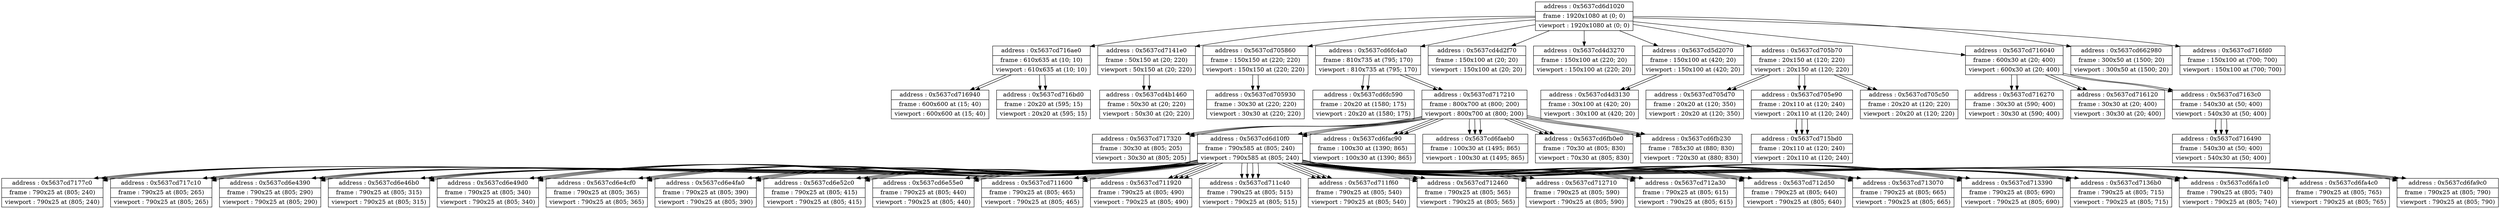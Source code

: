 digraph {
	node [shape=record]
	node0x5637cd6fc590 [label = "{address : 0x5637cd6fc590 |frame : 20x20 at (1580; 175) |viewport : 20x20 at (1580; 175)}"];

	node0x5637cd717210 [label = "{address : 0x5637cd717210 |frame : 800x700 at (800; 200) |viewport : 800x700 at (800; 200)}"];

	 node0x5637cd717210 -> node0x5637cd717320 [color=black];
	node0x5637cd717320 [label = "{address : 0x5637cd717320 |frame : 30x30 at (805; 205) |viewport : 30x30 at (805; 205)}"];

	 node0x5637cd717210 -> node0x5637cd6d10f0 [color=black];
	node0x5637cd6d10f0 [label = "{address : 0x5637cd6d10f0 |frame : 790x585 at (805; 240) |viewport : 790x585 at (805; 240)}"];

	 node0x5637cd6d10f0 -> node0x5637cd7177c0 [color=black];
	node0x5637cd7177c0 [label = "{address : 0x5637cd7177c0 |frame : 790x25 at (805; 240) |viewport : 790x25 at (805; 240)}"];

	 node0x5637cd6d10f0 -> node0x5637cd717c10 [color=black];
	node0x5637cd717c10 [label = "{address : 0x5637cd717c10 |frame : 790x25 at (805; 265) |viewport : 790x25 at (805; 265)}"];

	 node0x5637cd6d10f0 -> node0x5637cd6e4390 [color=black];
	node0x5637cd6e4390 [label = "{address : 0x5637cd6e4390 |frame : 790x25 at (805; 290) |viewport : 790x25 at (805; 290)}"];

	 node0x5637cd6d10f0 -> node0x5637cd6e46b0 [color=black];
	node0x5637cd6e46b0 [label = "{address : 0x5637cd6e46b0 |frame : 790x25 at (805; 315) |viewport : 790x25 at (805; 315)}"];

	 node0x5637cd6d10f0 -> node0x5637cd6e49d0 [color=black];
	node0x5637cd6e49d0 [label = "{address : 0x5637cd6e49d0 |frame : 790x25 at (805; 340) |viewport : 790x25 at (805; 340)}"];

	 node0x5637cd6d10f0 -> node0x5637cd6e4cf0 [color=black];
	node0x5637cd6e4cf0 [label = "{address : 0x5637cd6e4cf0 |frame : 790x25 at (805; 365) |viewport : 790x25 at (805; 365)}"];

	 node0x5637cd6d10f0 -> node0x5637cd6e4fa0 [color=black];
	node0x5637cd6e4fa0 [label = "{address : 0x5637cd6e4fa0 |frame : 790x25 at (805; 390) |viewport : 790x25 at (805; 390)}"];

	 node0x5637cd6d10f0 -> node0x5637cd6e52c0 [color=black];
	node0x5637cd6e52c0 [label = "{address : 0x5637cd6e52c0 |frame : 790x25 at (805; 415) |viewport : 790x25 at (805; 415)}"];

	 node0x5637cd6d10f0 -> node0x5637cd6e55e0 [color=black];
	node0x5637cd6e55e0 [label = "{address : 0x5637cd6e55e0 |frame : 790x25 at (805; 440) |viewport : 790x25 at (805; 440)}"];

	 node0x5637cd6d10f0 -> node0x5637cd711600 [color=black];
	node0x5637cd711600 [label = "{address : 0x5637cd711600 |frame : 790x25 at (805; 465) |viewport : 790x25 at (805; 465)}"];

	 node0x5637cd6d10f0 -> node0x5637cd711920 [color=black];
	node0x5637cd711920 [label = "{address : 0x5637cd711920 |frame : 790x25 at (805; 490) |viewport : 790x25 at (805; 490)}"];

	 node0x5637cd6d10f0 -> node0x5637cd711c40 [color=black];
	node0x5637cd711c40 [label = "{address : 0x5637cd711c40 |frame : 790x25 at (805; 515) |viewport : 790x25 at (805; 515)}"];

	 node0x5637cd6d10f0 -> node0x5637cd711f60 [color=black];
	node0x5637cd711f60 [label = "{address : 0x5637cd711f60 |frame : 790x25 at (805; 540) |viewport : 790x25 at (805; 540)}"];

	 node0x5637cd6d10f0 -> node0x5637cd712460 [color=black];
	node0x5637cd712460 [label = "{address : 0x5637cd712460 |frame : 790x25 at (805; 565) |viewport : 790x25 at (805; 565)}"];

	 node0x5637cd6d10f0 -> node0x5637cd712710 [color=black];
	node0x5637cd712710 [label = "{address : 0x5637cd712710 |frame : 790x25 at (805; 590) |viewport : 790x25 at (805; 590)}"];

	 node0x5637cd6d10f0 -> node0x5637cd712a30 [color=black];
	node0x5637cd712a30 [label = "{address : 0x5637cd712a30 |frame : 790x25 at (805; 615) |viewport : 790x25 at (805; 615)}"];

	 node0x5637cd6d10f0 -> node0x5637cd712d50 [color=black];
	node0x5637cd712d50 [label = "{address : 0x5637cd712d50 |frame : 790x25 at (805; 640) |viewport : 790x25 at (805; 640)}"];

	 node0x5637cd6d10f0 -> node0x5637cd713070 [color=black];
	node0x5637cd713070 [label = "{address : 0x5637cd713070 |frame : 790x25 at (805; 665) |viewport : 790x25 at (805; 665)}"];

	 node0x5637cd6d10f0 -> node0x5637cd713390 [color=black];
	node0x5637cd713390 [label = "{address : 0x5637cd713390 |frame : 790x25 at (805; 690) |viewport : 790x25 at (805; 690)}"];

	 node0x5637cd6d10f0 -> node0x5637cd7136b0 [color=black];
	node0x5637cd7136b0 [label = "{address : 0x5637cd7136b0 |frame : 790x25 at (805; 715) |viewport : 790x25 at (805; 715)}"];

	 node0x5637cd6d10f0 -> node0x5637cd6fa1c0 [color=black];
	node0x5637cd6fa1c0 [label = "{address : 0x5637cd6fa1c0 |frame : 790x25 at (805; 740) |viewport : 790x25 at (805; 740)}"];

	 node0x5637cd6d10f0 -> node0x5637cd6fa4c0 [color=black];
	node0x5637cd6fa4c0 [label = "{address : 0x5637cd6fa4c0 |frame : 790x25 at (805; 765) |viewport : 790x25 at (805; 765)}"];

	 node0x5637cd6d10f0 -> node0x5637cd6fa9c0 [color=black];
	node0x5637cd6fa9c0 [label = "{address : 0x5637cd6fa9c0 |frame : 790x25 at (805; 790) |viewport : 790x25 at (805; 790)}"];

	 node0x5637cd717210 -> node0x5637cd6fac90 [color=black];
	node0x5637cd6fac90 [label = "{address : 0x5637cd6fac90 |frame : 100x30 at (1390; 865) |viewport : 100x30 at (1390; 865)}"];

	 node0x5637cd717210 -> node0x5637cd6faeb0 [color=black];
	node0x5637cd6faeb0 [label = "{address : 0x5637cd6faeb0 |frame : 100x30 at (1495; 865) |viewport : 100x30 at (1495; 865)}"];

	 node0x5637cd717210 -> node0x5637cd6fb0e0 [color=black];
	node0x5637cd6fb0e0 [label = "{address : 0x5637cd6fb0e0 |frame : 70x30 at (805; 830) |viewport : 70x30 at (805; 830)}"];

	 node0x5637cd717210 -> node0x5637cd6fb230 [color=black];
	node0x5637cd6fb230 [label = "{address : 0x5637cd6fb230 |frame : 785x30 at (880; 830) |viewport : 720x30 at (880; 830)}"];

	node0x5637cd6fb0e0 [label = "{address : 0x5637cd6fb0e0 |frame : 70x30 at (805; 830) |viewport : 70x30 at (805; 830)}"];

	node0x5637cd6faeb0 [label = "{address : 0x5637cd6faeb0 |frame : 100x30 at (1495; 865) |viewport : 100x30 at (1495; 865)}"];

	node0x5637cd6fac90 [label = "{address : 0x5637cd6fac90 |frame : 100x30 at (1390; 865) |viewport : 100x30 at (1390; 865)}"];

	node0x5637cd6fa9c0 [label = "{address : 0x5637cd6fa9c0 |frame : 790x25 at (805; 790) |viewport : 790x25 at (805; 790)}"];

	node0x5637cd6fa4c0 [label = "{address : 0x5637cd6fa4c0 |frame : 790x25 at (805; 765) |viewport : 790x25 at (805; 765)}"];

	node0x5637cd7136b0 [label = "{address : 0x5637cd7136b0 |frame : 790x25 at (805; 715) |viewport : 790x25 at (805; 715)}"];

	node0x5637cd713070 [label = "{address : 0x5637cd713070 |frame : 790x25 at (805; 665) |viewport : 790x25 at (805; 665)}"];

	node0x5637cd712d50 [label = "{address : 0x5637cd712d50 |frame : 790x25 at (805; 640) |viewport : 790x25 at (805; 640)}"];

	node0x5637cd712a30 [label = "{address : 0x5637cd712a30 |frame : 790x25 at (805; 615) |viewport : 790x25 at (805; 615)}"];

	node0x5637cd711f60 [label = "{address : 0x5637cd711f60 |frame : 790x25 at (805; 540) |viewport : 790x25 at (805; 540)}"];

	node0x5637cd711c40 [label = "{address : 0x5637cd711c40 |frame : 790x25 at (805; 515) |viewport : 790x25 at (805; 515)}"];

	node0x5637cd711920 [label = "{address : 0x5637cd711920 |frame : 790x25 at (805; 490) |viewport : 790x25 at (805; 490)}"];

	node0x5637cd711600 [label = "{address : 0x5637cd711600 |frame : 790x25 at (805; 465) |viewport : 790x25 at (805; 465)}"];

	node0x5637cd6fa1c0 [label = "{address : 0x5637cd6fa1c0 |frame : 790x25 at (805; 740) |viewport : 790x25 at (805; 740)}"];

	node0x5637cd6e55e0 [label = "{address : 0x5637cd6e55e0 |frame : 790x25 at (805; 440) |viewport : 790x25 at (805; 440)}"];

	node0x5637cd6e52c0 [label = "{address : 0x5637cd6e52c0 |frame : 790x25 at (805; 415) |viewport : 790x25 at (805; 415)}"];

	node0x5637cd6e49d0 [label = "{address : 0x5637cd6e49d0 |frame : 790x25 at (805; 340) |viewport : 790x25 at (805; 340)}"];

	node0x5637cd705d70 [label = "{address : 0x5637cd705d70 |frame : 20x20 at (120; 350) |viewport : 20x20 at (120; 350)}"];

	node0x5637cd716270 [label = "{address : 0x5637cd716270 |frame : 30x30 at (590; 400) |viewport : 30x30 at (590; 400)}"];

	node0x5637cd705930 [label = "{address : 0x5637cd705930 |frame : 30x30 at (220; 220) |viewport : 30x30 at (220; 220)}"];

	node0x5637cd713390 [label = "{address : 0x5637cd713390 |frame : 790x25 at (805; 690) |viewport : 790x25 at (805; 690)}"];

	node0x5637cd716ae0 [label = "{address : 0x5637cd716ae0 |frame : 610x635 at (10; 10) |viewport : 610x635 at (10; 10)}"];

	 node0x5637cd716ae0 -> node0x5637cd716940 [color=black];
	node0x5637cd716940 [label = "{address : 0x5637cd716940 |frame : 600x600 at (15; 40) |viewport : 600x600 at (15; 40)}"];

	 node0x5637cd716ae0 -> node0x5637cd716bd0 [color=black];
	node0x5637cd716bd0 [label = "{address : 0x5637cd716bd0 |frame : 20x20 at (595; 15) |viewport : 20x20 at (595; 15)}"];

	node0x5637cd712460 [label = "{address : 0x5637cd712460 |frame : 790x25 at (805; 565) |viewport : 790x25 at (805; 565)}"];

	node0x5637cd7141e0 [label = "{address : 0x5637cd7141e0 |frame : 50x150 at (20; 220) |viewport : 50x150 at (20; 220)}"];

	 node0x5637cd7141e0 -> node0x5637cd4b1460 [color=black];
	node0x5637cd4b1460 [label = "{address : 0x5637cd4b1460 |frame : 50x30 at (20; 220) |viewport : 50x30 at (20; 220)}"];

	node0x5637cd705860 [label = "{address : 0x5637cd705860 |frame : 150x150 at (220; 220) |viewport : 150x150 at (220; 220)}"];

	 node0x5637cd705860 -> node0x5637cd705930 [color=black];
	node0x5637cd705930 [label = "{address : 0x5637cd705930 |frame : 30x30 at (220; 220) |viewport : 30x30 at (220; 220)}"];

	node0x5637cd716940 [label = "{address : 0x5637cd716940 |frame : 600x600 at (15; 40) |viewport : 600x600 at (15; 40)}"];

	node0x5637cd6fc4a0 [label = "{address : 0x5637cd6fc4a0 |frame : 810x735 at (795; 170) |viewport : 810x735 at (795; 170)}"];

	 node0x5637cd6fc4a0 -> node0x5637cd717210 [color=black];
	node0x5637cd717210 [label = "{address : 0x5637cd717210 |frame : 800x700 at (800; 200) |viewport : 800x700 at (800; 200)}"];

	 node0x5637cd717210 -> node0x5637cd717320 [color=black];
	node0x5637cd717320 [label = "{address : 0x5637cd717320 |frame : 30x30 at (805; 205) |viewport : 30x30 at (805; 205)}"];

	 node0x5637cd717210 -> node0x5637cd6d10f0 [color=black];
	node0x5637cd6d10f0 [label = "{address : 0x5637cd6d10f0 |frame : 790x585 at (805; 240) |viewport : 790x585 at (805; 240)}"];

	 node0x5637cd6d10f0 -> node0x5637cd7177c0 [color=black];
	node0x5637cd7177c0 [label = "{address : 0x5637cd7177c0 |frame : 790x25 at (805; 240) |viewport : 790x25 at (805; 240)}"];

	 node0x5637cd6d10f0 -> node0x5637cd717c10 [color=black];
	node0x5637cd717c10 [label = "{address : 0x5637cd717c10 |frame : 790x25 at (805; 265) |viewport : 790x25 at (805; 265)}"];

	 node0x5637cd6d10f0 -> node0x5637cd6e4390 [color=black];
	node0x5637cd6e4390 [label = "{address : 0x5637cd6e4390 |frame : 790x25 at (805; 290) |viewport : 790x25 at (805; 290)}"];

	 node0x5637cd6d10f0 -> node0x5637cd6e46b0 [color=black];
	node0x5637cd6e46b0 [label = "{address : 0x5637cd6e46b0 |frame : 790x25 at (805; 315) |viewport : 790x25 at (805; 315)}"];

	 node0x5637cd6d10f0 -> node0x5637cd6e49d0 [color=black];
	node0x5637cd6e49d0 [label = "{address : 0x5637cd6e49d0 |frame : 790x25 at (805; 340) |viewport : 790x25 at (805; 340)}"];

	 node0x5637cd6d10f0 -> node0x5637cd6e4cf0 [color=black];
	node0x5637cd6e4cf0 [label = "{address : 0x5637cd6e4cf0 |frame : 790x25 at (805; 365) |viewport : 790x25 at (805; 365)}"];

	 node0x5637cd6d10f0 -> node0x5637cd6e4fa0 [color=black];
	node0x5637cd6e4fa0 [label = "{address : 0x5637cd6e4fa0 |frame : 790x25 at (805; 390) |viewport : 790x25 at (805; 390)}"];

	 node0x5637cd6d10f0 -> node0x5637cd6e52c0 [color=black];
	node0x5637cd6e52c0 [label = "{address : 0x5637cd6e52c0 |frame : 790x25 at (805; 415) |viewport : 790x25 at (805; 415)}"];

	 node0x5637cd6d10f0 -> node0x5637cd6e55e0 [color=black];
	node0x5637cd6e55e0 [label = "{address : 0x5637cd6e55e0 |frame : 790x25 at (805; 440) |viewport : 790x25 at (805; 440)}"];

	 node0x5637cd6d10f0 -> node0x5637cd711600 [color=black];
	node0x5637cd711600 [label = "{address : 0x5637cd711600 |frame : 790x25 at (805; 465) |viewport : 790x25 at (805; 465)}"];

	 node0x5637cd6d10f0 -> node0x5637cd711920 [color=black];
	node0x5637cd711920 [label = "{address : 0x5637cd711920 |frame : 790x25 at (805; 490) |viewport : 790x25 at (805; 490)}"];

	 node0x5637cd6d10f0 -> node0x5637cd711c40 [color=black];
	node0x5637cd711c40 [label = "{address : 0x5637cd711c40 |frame : 790x25 at (805; 515) |viewport : 790x25 at (805; 515)}"];

	 node0x5637cd6d10f0 -> node0x5637cd711f60 [color=black];
	node0x5637cd711f60 [label = "{address : 0x5637cd711f60 |frame : 790x25 at (805; 540) |viewport : 790x25 at (805; 540)}"];

	 node0x5637cd6d10f0 -> node0x5637cd712460 [color=black];
	node0x5637cd712460 [label = "{address : 0x5637cd712460 |frame : 790x25 at (805; 565) |viewport : 790x25 at (805; 565)}"];

	 node0x5637cd6d10f0 -> node0x5637cd712710 [color=black];
	node0x5637cd712710 [label = "{address : 0x5637cd712710 |frame : 790x25 at (805; 590) |viewport : 790x25 at (805; 590)}"];

	 node0x5637cd6d10f0 -> node0x5637cd712a30 [color=black];
	node0x5637cd712a30 [label = "{address : 0x5637cd712a30 |frame : 790x25 at (805; 615) |viewport : 790x25 at (805; 615)}"];

	 node0x5637cd6d10f0 -> node0x5637cd712d50 [color=black];
	node0x5637cd712d50 [label = "{address : 0x5637cd712d50 |frame : 790x25 at (805; 640) |viewport : 790x25 at (805; 640)}"];

	 node0x5637cd6d10f0 -> node0x5637cd713070 [color=black];
	node0x5637cd713070 [label = "{address : 0x5637cd713070 |frame : 790x25 at (805; 665) |viewport : 790x25 at (805; 665)}"];

	 node0x5637cd6d10f0 -> node0x5637cd713390 [color=black];
	node0x5637cd713390 [label = "{address : 0x5637cd713390 |frame : 790x25 at (805; 690) |viewport : 790x25 at (805; 690)}"];

	 node0x5637cd6d10f0 -> node0x5637cd7136b0 [color=black];
	node0x5637cd7136b0 [label = "{address : 0x5637cd7136b0 |frame : 790x25 at (805; 715) |viewport : 790x25 at (805; 715)}"];

	 node0x5637cd6d10f0 -> node0x5637cd6fa1c0 [color=black];
	node0x5637cd6fa1c0 [label = "{address : 0x5637cd6fa1c0 |frame : 790x25 at (805; 740) |viewport : 790x25 at (805; 740)}"];

	 node0x5637cd6d10f0 -> node0x5637cd6fa4c0 [color=black];
	node0x5637cd6fa4c0 [label = "{address : 0x5637cd6fa4c0 |frame : 790x25 at (805; 765) |viewport : 790x25 at (805; 765)}"];

	 node0x5637cd6d10f0 -> node0x5637cd6fa9c0 [color=black];
	node0x5637cd6fa9c0 [label = "{address : 0x5637cd6fa9c0 |frame : 790x25 at (805; 790) |viewport : 790x25 at (805; 790)}"];

	 node0x5637cd717210 -> node0x5637cd6fac90 [color=black];
	node0x5637cd6fac90 [label = "{address : 0x5637cd6fac90 |frame : 100x30 at (1390; 865) |viewport : 100x30 at (1390; 865)}"];

	 node0x5637cd717210 -> node0x5637cd6faeb0 [color=black];
	node0x5637cd6faeb0 [label = "{address : 0x5637cd6faeb0 |frame : 100x30 at (1495; 865) |viewport : 100x30 at (1495; 865)}"];

	 node0x5637cd717210 -> node0x5637cd6fb0e0 [color=black];
	node0x5637cd6fb0e0 [label = "{address : 0x5637cd6fb0e0 |frame : 70x30 at (805; 830) |viewport : 70x30 at (805; 830)}"];

	 node0x5637cd717210 -> node0x5637cd6fb230 [color=black];
	node0x5637cd6fb230 [label = "{address : 0x5637cd6fb230 |frame : 785x30 at (880; 830) |viewport : 720x30 at (880; 830)}"];

	 node0x5637cd6fc4a0 -> node0x5637cd6fc590 [color=black];
	node0x5637cd6fc590 [label = "{address : 0x5637cd6fc590 |frame : 20x20 at (1580; 175) |viewport : 20x20 at (1580; 175)}"];

	node0x5637cd6fb230 [label = "{address : 0x5637cd6fb230 |frame : 785x30 at (880; 830) |viewport : 720x30 at (880; 830)}"];

	node0x5637cd7177c0 [label = "{address : 0x5637cd7177c0 |frame : 790x25 at (805; 240) |viewport : 790x25 at (805; 240)}"];

	node0x5637cd4d3130 [label = "{address : 0x5637cd4d3130 |frame : 30x100 at (420; 20) |viewport : 30x100 at (420; 20)}"];

	node0x5637cd717c10 [label = "{address : 0x5637cd717c10 |frame : 790x25 at (805; 265) |viewport : 790x25 at (805; 265)}"];

	node0x5637cd717320 [label = "{address : 0x5637cd717320 |frame : 30x30 at (805; 205) |viewport : 30x30 at (805; 205)}"];

	node0x5637cd705e90 [label = "{address : 0x5637cd705e90 |frame : 20x110 at (120; 240) |viewport : 20x110 at (120; 240)}"];

	 node0x5637cd705e90 -> node0x5637cd715bd0 [color=black];
	node0x5637cd715bd0 [label = "{address : 0x5637cd715bd0 |frame : 20x110 at (120; 240) |viewport : 20x110 at (120; 240)}"];

	node0x5637cd6d1020 [label = "{address : 0x5637cd6d1020 |frame : 1920x1080 at (0; 0) |viewport : 1920x1080 at (0; 0)}"];

	 node0x5637cd6d1020 -> node0x5637cd4d2f70 [color=black];
	node0x5637cd4d2f70 [label = "{address : 0x5637cd4d2f70 |frame : 150x100 at (20; 20) |viewport : 150x100 at (20; 20)}"];

	 node0x5637cd6d1020 -> node0x5637cd4d3270 [color=black];
	node0x5637cd4d3270 [label = "{address : 0x5637cd4d3270 |frame : 150x100 at (220; 20) |viewport : 150x100 at (220; 20)}"];

	 node0x5637cd6d1020 -> node0x5637cd5d2070 [color=black];
	node0x5637cd5d2070 [label = "{address : 0x5637cd5d2070 |frame : 150x100 at (420; 20) |viewport : 150x100 at (420; 20)}"];

	 node0x5637cd5d2070 -> node0x5637cd4d3130 [color=black];
	node0x5637cd4d3130 [label = "{address : 0x5637cd4d3130 |frame : 30x100 at (420; 20) |viewport : 30x100 at (420; 20)}"];

	 node0x5637cd6d1020 -> node0x5637cd7141e0 [color=black];
	node0x5637cd7141e0 [label = "{address : 0x5637cd7141e0 |frame : 50x150 at (20; 220) |viewport : 50x150 at (20; 220)}"];

	 node0x5637cd7141e0 -> node0x5637cd4b1460 [color=black];
	node0x5637cd4b1460 [label = "{address : 0x5637cd4b1460 |frame : 50x30 at (20; 220) |viewport : 50x30 at (20; 220)}"];

	 node0x5637cd6d1020 -> node0x5637cd705860 [color=black];
	node0x5637cd705860 [label = "{address : 0x5637cd705860 |frame : 150x150 at (220; 220) |viewport : 150x150 at (220; 220)}"];

	 node0x5637cd705860 -> node0x5637cd705930 [color=black];
	node0x5637cd705930 [label = "{address : 0x5637cd705930 |frame : 30x30 at (220; 220) |viewport : 30x30 at (220; 220)}"];

	 node0x5637cd6d1020 -> node0x5637cd705b70 [color=black];
	node0x5637cd705b70 [label = "{address : 0x5637cd705b70 |frame : 20x150 at (120; 220) |viewport : 20x150 at (120; 220)}"];

	 node0x5637cd705b70 -> node0x5637cd705c50 [color=black];
	node0x5637cd705c50 [label = "{address : 0x5637cd705c50 |frame : 20x20 at (120; 220) |viewport : 20x20 at (120; 220)}"];

	 node0x5637cd705b70 -> node0x5637cd705d70 [color=black];
	node0x5637cd705d70 [label = "{address : 0x5637cd705d70 |frame : 20x20 at (120; 350) |viewport : 20x20 at (120; 350)}"];

	 node0x5637cd705b70 -> node0x5637cd705e90 [color=black];
	node0x5637cd705e90 [label = "{address : 0x5637cd705e90 |frame : 20x110 at (120; 240) |viewport : 20x110 at (120; 240)}"];

	 node0x5637cd705e90 -> node0x5637cd715bd0 [color=black];
	node0x5637cd715bd0 [label = "{address : 0x5637cd715bd0 |frame : 20x110 at (120; 240) |viewport : 20x110 at (120; 240)}"];

	 node0x5637cd6d1020 -> node0x5637cd716040 [color=black];
	node0x5637cd716040 [label = "{address : 0x5637cd716040 |frame : 600x30 at (20; 400) |viewport : 600x30 at (20; 400)}"];

	 node0x5637cd716040 -> node0x5637cd716120 [color=black];
	node0x5637cd716120 [label = "{address : 0x5637cd716120 |frame : 30x30 at (20; 400) |viewport : 30x30 at (20; 400)}"];

	 node0x5637cd716040 -> node0x5637cd716270 [color=black];
	node0x5637cd716270 [label = "{address : 0x5637cd716270 |frame : 30x30 at (590; 400) |viewport : 30x30 at (590; 400)}"];

	 node0x5637cd716040 -> node0x5637cd7163c0 [color=black];
	node0x5637cd7163c0 [label = "{address : 0x5637cd7163c0 |frame : 540x30 at (50; 400) |viewport : 540x30 at (50; 400)}"];

	 node0x5637cd7163c0 -> node0x5637cd716490 [color=black];
	node0x5637cd716490 [label = "{address : 0x5637cd716490 |frame : 540x30 at (50; 400) |viewport : 540x30 at (50; 400)}"];

	 node0x5637cd6d1020 -> node0x5637cd716ae0 [color=black];
	node0x5637cd716ae0 [label = "{address : 0x5637cd716ae0 |frame : 610x635 at (10; 10) |viewport : 610x635 at (10; 10)}"];

	 node0x5637cd716ae0 -> node0x5637cd716940 [color=black];
	node0x5637cd716940 [label = "{address : 0x5637cd716940 |frame : 600x600 at (15; 40) |viewport : 600x600 at (15; 40)}"];

	 node0x5637cd716ae0 -> node0x5637cd716bd0 [color=black];
	node0x5637cd716bd0 [label = "{address : 0x5637cd716bd0 |frame : 20x20 at (595; 15) |viewport : 20x20 at (595; 15)}"];

	 node0x5637cd6d1020 -> node0x5637cd662980 [color=black];
	node0x5637cd662980 [label = "{address : 0x5637cd662980 |frame : 300x50 at (1500; 20) |viewport : 300x50 at (1500; 20)}"];

	 node0x5637cd6d1020 -> node0x5637cd716fd0 [color=black];
	node0x5637cd716fd0 [label = "{address : 0x5637cd716fd0 |frame : 150x100 at (700; 700) |viewport : 150x100 at (700; 700)}"];

	 node0x5637cd6d1020 -> node0x5637cd6fc4a0 [color=black];
	node0x5637cd6fc4a0 [label = "{address : 0x5637cd6fc4a0 |frame : 810x735 at (795; 170) |viewport : 810x735 at (795; 170)}"];

	 node0x5637cd6fc4a0 -> node0x5637cd717210 [color=black];
	node0x5637cd717210 [label = "{address : 0x5637cd717210 |frame : 800x700 at (800; 200) |viewport : 800x700 at (800; 200)}"];

	 node0x5637cd717210 -> node0x5637cd717320 [color=black];
	node0x5637cd717320 [label = "{address : 0x5637cd717320 |frame : 30x30 at (805; 205) |viewport : 30x30 at (805; 205)}"];

	 node0x5637cd717210 -> node0x5637cd6d10f0 [color=black];
	node0x5637cd6d10f0 [label = "{address : 0x5637cd6d10f0 |frame : 790x585 at (805; 240) |viewport : 790x585 at (805; 240)}"];

	 node0x5637cd6d10f0 -> node0x5637cd7177c0 [color=black];
	node0x5637cd7177c0 [label = "{address : 0x5637cd7177c0 |frame : 790x25 at (805; 240) |viewport : 790x25 at (805; 240)}"];

	 node0x5637cd6d10f0 -> node0x5637cd717c10 [color=black];
	node0x5637cd717c10 [label = "{address : 0x5637cd717c10 |frame : 790x25 at (805; 265) |viewport : 790x25 at (805; 265)}"];

	 node0x5637cd6d10f0 -> node0x5637cd6e4390 [color=black];
	node0x5637cd6e4390 [label = "{address : 0x5637cd6e4390 |frame : 790x25 at (805; 290) |viewport : 790x25 at (805; 290)}"];

	 node0x5637cd6d10f0 -> node0x5637cd6e46b0 [color=black];
	node0x5637cd6e46b0 [label = "{address : 0x5637cd6e46b0 |frame : 790x25 at (805; 315) |viewport : 790x25 at (805; 315)}"];

	 node0x5637cd6d10f0 -> node0x5637cd6e49d0 [color=black];
	node0x5637cd6e49d0 [label = "{address : 0x5637cd6e49d0 |frame : 790x25 at (805; 340) |viewport : 790x25 at (805; 340)}"];

	 node0x5637cd6d10f0 -> node0x5637cd6e4cf0 [color=black];
	node0x5637cd6e4cf0 [label = "{address : 0x5637cd6e4cf0 |frame : 790x25 at (805; 365) |viewport : 790x25 at (805; 365)}"];

	 node0x5637cd6d10f0 -> node0x5637cd6e4fa0 [color=black];
	node0x5637cd6e4fa0 [label = "{address : 0x5637cd6e4fa0 |frame : 790x25 at (805; 390) |viewport : 790x25 at (805; 390)}"];

	 node0x5637cd6d10f0 -> node0x5637cd6e52c0 [color=black];
	node0x5637cd6e52c0 [label = "{address : 0x5637cd6e52c0 |frame : 790x25 at (805; 415) |viewport : 790x25 at (805; 415)}"];

	 node0x5637cd6d10f0 -> node0x5637cd6e55e0 [color=black];
	node0x5637cd6e55e0 [label = "{address : 0x5637cd6e55e0 |frame : 790x25 at (805; 440) |viewport : 790x25 at (805; 440)}"];

	 node0x5637cd6d10f0 -> node0x5637cd711600 [color=black];
	node0x5637cd711600 [label = "{address : 0x5637cd711600 |frame : 790x25 at (805; 465) |viewport : 790x25 at (805; 465)}"];

	 node0x5637cd6d10f0 -> node0x5637cd711920 [color=black];
	node0x5637cd711920 [label = "{address : 0x5637cd711920 |frame : 790x25 at (805; 490) |viewport : 790x25 at (805; 490)}"];

	 node0x5637cd6d10f0 -> node0x5637cd711c40 [color=black];
	node0x5637cd711c40 [label = "{address : 0x5637cd711c40 |frame : 790x25 at (805; 515) |viewport : 790x25 at (805; 515)}"];

	 node0x5637cd6d10f0 -> node0x5637cd711f60 [color=black];
	node0x5637cd711f60 [label = "{address : 0x5637cd711f60 |frame : 790x25 at (805; 540) |viewport : 790x25 at (805; 540)}"];

	 node0x5637cd6d10f0 -> node0x5637cd712460 [color=black];
	node0x5637cd712460 [label = "{address : 0x5637cd712460 |frame : 790x25 at (805; 565) |viewport : 790x25 at (805; 565)}"];

	 node0x5637cd6d10f0 -> node0x5637cd712710 [color=black];
	node0x5637cd712710 [label = "{address : 0x5637cd712710 |frame : 790x25 at (805; 590) |viewport : 790x25 at (805; 590)}"];

	 node0x5637cd6d10f0 -> node0x5637cd712a30 [color=black];
	node0x5637cd712a30 [label = "{address : 0x5637cd712a30 |frame : 790x25 at (805; 615) |viewport : 790x25 at (805; 615)}"];

	 node0x5637cd6d10f0 -> node0x5637cd712d50 [color=black];
	node0x5637cd712d50 [label = "{address : 0x5637cd712d50 |frame : 790x25 at (805; 640) |viewport : 790x25 at (805; 640)}"];

	 node0x5637cd6d10f0 -> node0x5637cd713070 [color=black];
	node0x5637cd713070 [label = "{address : 0x5637cd713070 |frame : 790x25 at (805; 665) |viewport : 790x25 at (805; 665)}"];

	 node0x5637cd6d10f0 -> node0x5637cd713390 [color=black];
	node0x5637cd713390 [label = "{address : 0x5637cd713390 |frame : 790x25 at (805; 690) |viewport : 790x25 at (805; 690)}"];

	 node0x5637cd6d10f0 -> node0x5637cd7136b0 [color=black];
	node0x5637cd7136b0 [label = "{address : 0x5637cd7136b0 |frame : 790x25 at (805; 715) |viewport : 790x25 at (805; 715)}"];

	 node0x5637cd6d10f0 -> node0x5637cd6fa1c0 [color=black];
	node0x5637cd6fa1c0 [label = "{address : 0x5637cd6fa1c0 |frame : 790x25 at (805; 740) |viewport : 790x25 at (805; 740)}"];

	 node0x5637cd6d10f0 -> node0x5637cd6fa4c0 [color=black];
	node0x5637cd6fa4c0 [label = "{address : 0x5637cd6fa4c0 |frame : 790x25 at (805; 765) |viewport : 790x25 at (805; 765)}"];

	 node0x5637cd6d10f0 -> node0x5637cd6fa9c0 [color=black];
	node0x5637cd6fa9c0 [label = "{address : 0x5637cd6fa9c0 |frame : 790x25 at (805; 790) |viewport : 790x25 at (805; 790)}"];

	 node0x5637cd717210 -> node0x5637cd6fac90 [color=black];
	node0x5637cd6fac90 [label = "{address : 0x5637cd6fac90 |frame : 100x30 at (1390; 865) |viewport : 100x30 at (1390; 865)}"];

	 node0x5637cd717210 -> node0x5637cd6faeb0 [color=black];
	node0x5637cd6faeb0 [label = "{address : 0x5637cd6faeb0 |frame : 100x30 at (1495; 865) |viewport : 100x30 at (1495; 865)}"];

	 node0x5637cd717210 -> node0x5637cd6fb0e0 [color=black];
	node0x5637cd6fb0e0 [label = "{address : 0x5637cd6fb0e0 |frame : 70x30 at (805; 830) |viewport : 70x30 at (805; 830)}"];

	 node0x5637cd717210 -> node0x5637cd6fb230 [color=black];
	node0x5637cd6fb230 [label = "{address : 0x5637cd6fb230 |frame : 785x30 at (880; 830) |viewport : 720x30 at (880; 830)}"];

	 node0x5637cd6fc4a0 -> node0x5637cd6fc590 [color=black];
	node0x5637cd6fc590 [label = "{address : 0x5637cd6fc590 |frame : 20x20 at (1580; 175) |viewport : 20x20 at (1580; 175)}"];

	node0x5637cd4b1460 [label = "{address : 0x5637cd4b1460 |frame : 50x30 at (20; 220) |viewport : 50x30 at (20; 220)}"];

	node0x5637cd4d3270 [label = "{address : 0x5637cd4d3270 |frame : 150x100 at (220; 20) |viewport : 150x100 at (220; 20)}"];

	node0x5637cd716490 [label = "{address : 0x5637cd716490 |frame : 540x30 at (50; 400) |viewport : 540x30 at (50; 400)}"];

	node0x5637cd716bd0 [label = "{address : 0x5637cd716bd0 |frame : 20x20 at (595; 15) |viewport : 20x20 at (595; 15)}"];

	node0x5637cd4d2f70 [label = "{address : 0x5637cd4d2f70 |frame : 150x100 at (20; 20) |viewport : 150x100 at (20; 20)}"];

	node0x5637cd705c50 [label = "{address : 0x5637cd705c50 |frame : 20x20 at (120; 220) |viewport : 20x20 at (120; 220)}"];

	node0x5637cd6e4fa0 [label = "{address : 0x5637cd6e4fa0 |frame : 790x25 at (805; 390) |viewport : 790x25 at (805; 390)}"];

	node0x5637cd5d2070 [label = "{address : 0x5637cd5d2070 |frame : 150x100 at (420; 20) |viewport : 150x100 at (420; 20)}"];

	 node0x5637cd5d2070 -> node0x5637cd4d3130 [color=black];
	node0x5637cd4d3130 [label = "{address : 0x5637cd4d3130 |frame : 30x100 at (420; 20) |viewport : 30x100 at (420; 20)}"];

	node0x5637cd716fd0 [label = "{address : 0x5637cd716fd0 |frame : 150x100 at (700; 700) |viewport : 150x100 at (700; 700)}"];

	node0x5637cd705b70 [label = "{address : 0x5637cd705b70 |frame : 20x150 at (120; 220) |viewport : 20x150 at (120; 220)}"];

	 node0x5637cd705b70 -> node0x5637cd705c50 [color=black];
	node0x5637cd705c50 [label = "{address : 0x5637cd705c50 |frame : 20x20 at (120; 220) |viewport : 20x20 at (120; 220)}"];

	 node0x5637cd705b70 -> node0x5637cd705d70 [color=black];
	node0x5637cd705d70 [label = "{address : 0x5637cd705d70 |frame : 20x20 at (120; 350) |viewport : 20x20 at (120; 350)}"];

	 node0x5637cd705b70 -> node0x5637cd705e90 [color=black];
	node0x5637cd705e90 [label = "{address : 0x5637cd705e90 |frame : 20x110 at (120; 240) |viewport : 20x110 at (120; 240)}"];

	 node0x5637cd705e90 -> node0x5637cd715bd0 [color=black];
	node0x5637cd715bd0 [label = "{address : 0x5637cd715bd0 |frame : 20x110 at (120; 240) |viewport : 20x110 at (120; 240)}"];

	node0x5637cd716120 [label = "{address : 0x5637cd716120 |frame : 30x30 at (20; 400) |viewport : 30x30 at (20; 400)}"];

	node0x5637cd716040 [label = "{address : 0x5637cd716040 |frame : 600x30 at (20; 400) |viewport : 600x30 at (20; 400)}"];

	 node0x5637cd716040 -> node0x5637cd716120 [color=black];
	node0x5637cd716120 [label = "{address : 0x5637cd716120 |frame : 30x30 at (20; 400) |viewport : 30x30 at (20; 400)}"];

	 node0x5637cd716040 -> node0x5637cd716270 [color=black];
	node0x5637cd716270 [label = "{address : 0x5637cd716270 |frame : 30x30 at (590; 400) |viewport : 30x30 at (590; 400)}"];

	 node0x5637cd716040 -> node0x5637cd7163c0 [color=black];
	node0x5637cd7163c0 [label = "{address : 0x5637cd7163c0 |frame : 540x30 at (50; 400) |viewport : 540x30 at (50; 400)}"];

	 node0x5637cd7163c0 -> node0x5637cd716490 [color=black];
	node0x5637cd716490 [label = "{address : 0x5637cd716490 |frame : 540x30 at (50; 400) |viewport : 540x30 at (50; 400)}"];

	node0x5637cd712710 [label = "{address : 0x5637cd712710 |frame : 790x25 at (805; 590) |viewport : 790x25 at (805; 590)}"];

	node0x5637cd6e4cf0 [label = "{address : 0x5637cd6e4cf0 |frame : 790x25 at (805; 365) |viewport : 790x25 at (805; 365)}"];

	node0x5637cd662980 [label = "{address : 0x5637cd662980 |frame : 300x50 at (1500; 20) |viewport : 300x50 at (1500; 20)}"];

	node0x5637cd6e46b0 [label = "{address : 0x5637cd6e46b0 |frame : 790x25 at (805; 315) |viewport : 790x25 at (805; 315)}"];

	node0x5637cd715bd0 [label = "{address : 0x5637cd715bd0 |frame : 20x110 at (120; 240) |viewport : 20x110 at (120; 240)}"];

	node0x5637cd6d10f0 [label = "{address : 0x5637cd6d10f0 |frame : 790x585 at (805; 240) |viewport : 790x585 at (805; 240)}"];

	 node0x5637cd6d10f0 -> node0x5637cd7177c0 [color=black];
	node0x5637cd7177c0 [label = "{address : 0x5637cd7177c0 |frame : 790x25 at (805; 240) |viewport : 790x25 at (805; 240)}"];

	 node0x5637cd6d10f0 -> node0x5637cd717c10 [color=black];
	node0x5637cd717c10 [label = "{address : 0x5637cd717c10 |frame : 790x25 at (805; 265) |viewport : 790x25 at (805; 265)}"];

	 node0x5637cd6d10f0 -> node0x5637cd6e4390 [color=black];
	node0x5637cd6e4390 [label = "{address : 0x5637cd6e4390 |frame : 790x25 at (805; 290) |viewport : 790x25 at (805; 290)}"];

	 node0x5637cd6d10f0 -> node0x5637cd6e46b0 [color=black];
	node0x5637cd6e46b0 [label = "{address : 0x5637cd6e46b0 |frame : 790x25 at (805; 315) |viewport : 790x25 at (805; 315)}"];

	 node0x5637cd6d10f0 -> node0x5637cd6e49d0 [color=black];
	node0x5637cd6e49d0 [label = "{address : 0x5637cd6e49d0 |frame : 790x25 at (805; 340) |viewport : 790x25 at (805; 340)}"];

	 node0x5637cd6d10f0 -> node0x5637cd6e4cf0 [color=black];
	node0x5637cd6e4cf0 [label = "{address : 0x5637cd6e4cf0 |frame : 790x25 at (805; 365) |viewport : 790x25 at (805; 365)}"];

	 node0x5637cd6d10f0 -> node0x5637cd6e4fa0 [color=black];
	node0x5637cd6e4fa0 [label = "{address : 0x5637cd6e4fa0 |frame : 790x25 at (805; 390) |viewport : 790x25 at (805; 390)}"];

	 node0x5637cd6d10f0 -> node0x5637cd6e52c0 [color=black];
	node0x5637cd6e52c0 [label = "{address : 0x5637cd6e52c0 |frame : 790x25 at (805; 415) |viewport : 790x25 at (805; 415)}"];

	 node0x5637cd6d10f0 -> node0x5637cd6e55e0 [color=black];
	node0x5637cd6e55e0 [label = "{address : 0x5637cd6e55e0 |frame : 790x25 at (805; 440) |viewport : 790x25 at (805; 440)}"];

	 node0x5637cd6d10f0 -> node0x5637cd711600 [color=black];
	node0x5637cd711600 [label = "{address : 0x5637cd711600 |frame : 790x25 at (805; 465) |viewport : 790x25 at (805; 465)}"];

	 node0x5637cd6d10f0 -> node0x5637cd711920 [color=black];
	node0x5637cd711920 [label = "{address : 0x5637cd711920 |frame : 790x25 at (805; 490) |viewport : 790x25 at (805; 490)}"];

	 node0x5637cd6d10f0 -> node0x5637cd711c40 [color=black];
	node0x5637cd711c40 [label = "{address : 0x5637cd711c40 |frame : 790x25 at (805; 515) |viewport : 790x25 at (805; 515)}"];

	 node0x5637cd6d10f0 -> node0x5637cd711f60 [color=black];
	node0x5637cd711f60 [label = "{address : 0x5637cd711f60 |frame : 790x25 at (805; 540) |viewport : 790x25 at (805; 540)}"];

	 node0x5637cd6d10f0 -> node0x5637cd712460 [color=black];
	node0x5637cd712460 [label = "{address : 0x5637cd712460 |frame : 790x25 at (805; 565) |viewport : 790x25 at (805; 565)}"];

	 node0x5637cd6d10f0 -> node0x5637cd712710 [color=black];
	node0x5637cd712710 [label = "{address : 0x5637cd712710 |frame : 790x25 at (805; 590) |viewport : 790x25 at (805; 590)}"];

	 node0x5637cd6d10f0 -> node0x5637cd712a30 [color=black];
	node0x5637cd712a30 [label = "{address : 0x5637cd712a30 |frame : 790x25 at (805; 615) |viewport : 790x25 at (805; 615)}"];

	 node0x5637cd6d10f0 -> node0x5637cd712d50 [color=black];
	node0x5637cd712d50 [label = "{address : 0x5637cd712d50 |frame : 790x25 at (805; 640) |viewport : 790x25 at (805; 640)}"];

	 node0x5637cd6d10f0 -> node0x5637cd713070 [color=black];
	node0x5637cd713070 [label = "{address : 0x5637cd713070 |frame : 790x25 at (805; 665) |viewport : 790x25 at (805; 665)}"];

	 node0x5637cd6d10f0 -> node0x5637cd713390 [color=black];
	node0x5637cd713390 [label = "{address : 0x5637cd713390 |frame : 790x25 at (805; 690) |viewport : 790x25 at (805; 690)}"];

	 node0x5637cd6d10f0 -> node0x5637cd7136b0 [color=black];
	node0x5637cd7136b0 [label = "{address : 0x5637cd7136b0 |frame : 790x25 at (805; 715) |viewport : 790x25 at (805; 715)}"];

	 node0x5637cd6d10f0 -> node0x5637cd6fa1c0 [color=black];
	node0x5637cd6fa1c0 [label = "{address : 0x5637cd6fa1c0 |frame : 790x25 at (805; 740) |viewport : 790x25 at (805; 740)}"];

	 node0x5637cd6d10f0 -> node0x5637cd6fa4c0 [color=black];
	node0x5637cd6fa4c0 [label = "{address : 0x5637cd6fa4c0 |frame : 790x25 at (805; 765) |viewport : 790x25 at (805; 765)}"];

	 node0x5637cd6d10f0 -> node0x5637cd6fa9c0 [color=black];
	node0x5637cd6fa9c0 [label = "{address : 0x5637cd6fa9c0 |frame : 790x25 at (805; 790) |viewport : 790x25 at (805; 790)}"];

	node0x5637cd7163c0 [label = "{address : 0x5637cd7163c0 |frame : 540x30 at (50; 400) |viewport : 540x30 at (50; 400)}"];

	 node0x5637cd7163c0 -> node0x5637cd716490 [color=black];
	node0x5637cd716490 [label = "{address : 0x5637cd716490 |frame : 540x30 at (50; 400) |viewport : 540x30 at (50; 400)}"];

	node0x5637cd6e4390 [label = "{address : 0x5637cd6e4390 |frame : 790x25 at (805; 290) |viewport : 790x25 at (805; 290)}"];

}
